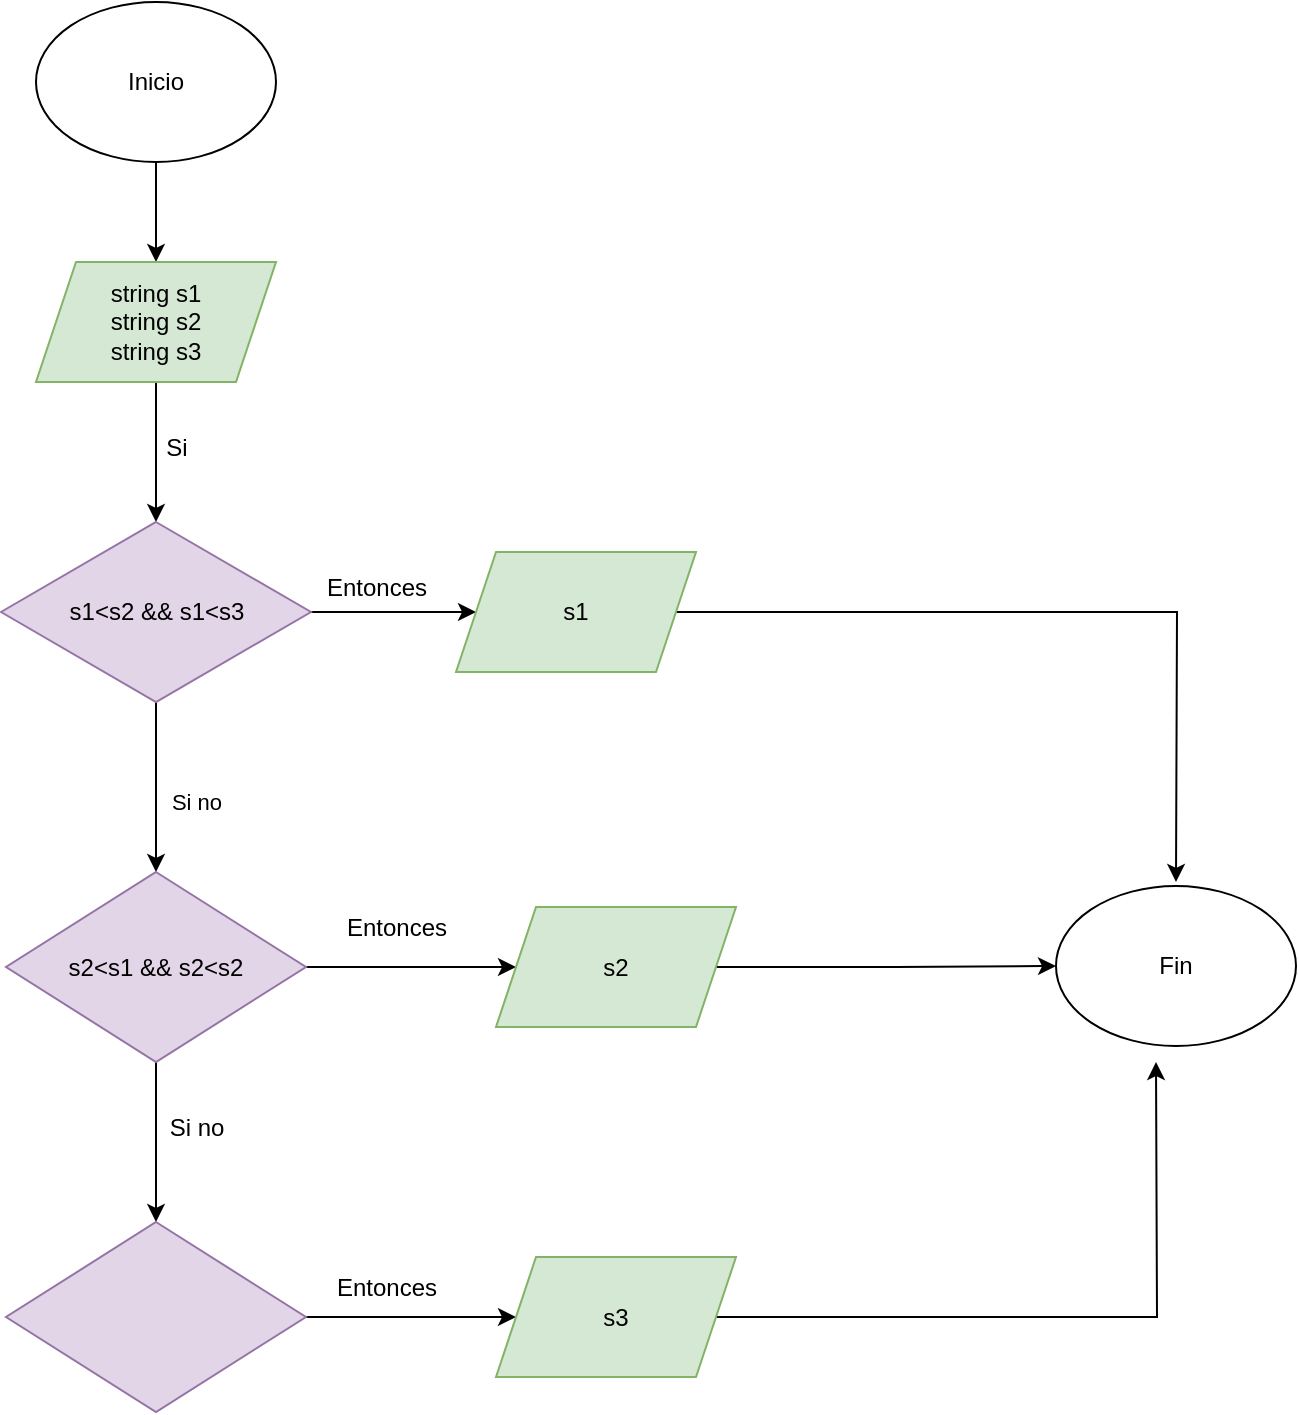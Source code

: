 <mxfile version="24.3.1" type="github">
  <diagram id="C5RBs43oDa-KdzZeNtuy" name="Page-1">
    <mxGraphModel dx="826" dy="429" grid="1" gridSize="10" guides="1" tooltips="1" connect="1" arrows="1" fold="1" page="1" pageScale="1" pageWidth="827" pageHeight="1169" math="0" shadow="0">
      <root>
        <mxCell id="WIyWlLk6GJQsqaUBKTNV-0" />
        <mxCell id="WIyWlLk6GJQsqaUBKTNV-1" parent="WIyWlLk6GJQsqaUBKTNV-0" />
        <mxCell id="N2ZuSB3VbdTyRR_g3S7O-2" value="" style="edgeStyle=orthogonalEdgeStyle;rounded=0;orthogonalLoop=1;jettySize=auto;html=1;" parent="WIyWlLk6GJQsqaUBKTNV-1" source="N2ZuSB3VbdTyRR_g3S7O-0" edge="1">
          <mxGeometry relative="1" as="geometry">
            <mxPoint x="580" y="200" as="targetPoint" />
          </mxGeometry>
        </mxCell>
        <mxCell id="N2ZuSB3VbdTyRR_g3S7O-0" value="Inicio" style="ellipse;whiteSpace=wrap;html=1;" parent="WIyWlLk6GJQsqaUBKTNV-1" vertex="1">
          <mxGeometry x="520" y="70" width="120" height="80" as="geometry" />
        </mxCell>
        <mxCell id="N2ZuSB3VbdTyRR_g3S7O-6" value="" style="edgeStyle=orthogonalEdgeStyle;rounded=0;orthogonalLoop=1;jettySize=auto;html=1;" parent="WIyWlLk6GJQsqaUBKTNV-1" source="N2ZuSB3VbdTyRR_g3S7O-1" target="N2ZuSB3VbdTyRR_g3S7O-5" edge="1">
          <mxGeometry relative="1" as="geometry" />
        </mxCell>
        <mxCell id="N2ZuSB3VbdTyRR_g3S7O-1" value="string s1&lt;div&gt;string s2&lt;/div&gt;&lt;div&gt;string s3&lt;/div&gt;" style="shape=parallelogram;perimeter=parallelogramPerimeter;whiteSpace=wrap;html=1;fixedSize=1;fillColor=#d5e8d4;strokeColor=#82b366;" parent="WIyWlLk6GJQsqaUBKTNV-1" vertex="1">
          <mxGeometry x="520" y="200" width="120" height="60" as="geometry" />
        </mxCell>
        <mxCell id="N2ZuSB3VbdTyRR_g3S7O-9" value="" style="edgeStyle=orthogonalEdgeStyle;rounded=0;orthogonalLoop=1;jettySize=auto;html=1;" parent="WIyWlLk6GJQsqaUBKTNV-1" source="N2ZuSB3VbdTyRR_g3S7O-5" target="N2ZuSB3VbdTyRR_g3S7O-8" edge="1">
          <mxGeometry relative="1" as="geometry" />
        </mxCell>
        <mxCell id="N2ZuSB3VbdTyRR_g3S7O-12" value="" style="edgeStyle=orthogonalEdgeStyle;rounded=0;orthogonalLoop=1;jettySize=auto;html=1;" parent="WIyWlLk6GJQsqaUBKTNV-1" source="N2ZuSB3VbdTyRR_g3S7O-5" target="N2ZuSB3VbdTyRR_g3S7O-11" edge="1">
          <mxGeometry relative="1" as="geometry" />
        </mxCell>
        <mxCell id="N2ZuSB3VbdTyRR_g3S7O-13" value="Si no" style="edgeLabel;html=1;align=center;verticalAlign=middle;resizable=0;points=[];" parent="N2ZuSB3VbdTyRR_g3S7O-12" vertex="1" connectable="0">
          <mxGeometry x="-0.058" y="8" relative="1" as="geometry">
            <mxPoint x="12" y="10" as="offset" />
          </mxGeometry>
        </mxCell>
        <mxCell id="N2ZuSB3VbdTyRR_g3S7O-5" value="s1&amp;lt;s2 &amp;amp;&amp;amp; s1&amp;lt;s3" style="rhombus;whiteSpace=wrap;html=1;fillColor=#e1d5e7;strokeColor=#9673a6;" parent="WIyWlLk6GJQsqaUBKTNV-1" vertex="1">
          <mxGeometry x="502.5" y="330" width="155" height="90" as="geometry" />
        </mxCell>
        <mxCell id="N2ZuSB3VbdTyRR_g3S7O-7" value="Si" style="text;html=1;align=center;verticalAlign=middle;resizable=0;points=[];autosize=1;strokeColor=none;fillColor=none;" parent="WIyWlLk6GJQsqaUBKTNV-1" vertex="1">
          <mxGeometry x="575" y="278" width="30" height="30" as="geometry" />
        </mxCell>
        <mxCell id="N2ZuSB3VbdTyRR_g3S7O-31" style="edgeStyle=orthogonalEdgeStyle;rounded=0;orthogonalLoop=1;jettySize=auto;html=1;" parent="WIyWlLk6GJQsqaUBKTNV-1" source="N2ZuSB3VbdTyRR_g3S7O-8" edge="1">
          <mxGeometry relative="1" as="geometry">
            <mxPoint x="1090" y="510" as="targetPoint" />
          </mxGeometry>
        </mxCell>
        <mxCell id="N2ZuSB3VbdTyRR_g3S7O-8" value="s1" style="shape=parallelogram;perimeter=parallelogramPerimeter;whiteSpace=wrap;html=1;fixedSize=1;fillColor=#d5e8d4;strokeColor=#82b366;" parent="WIyWlLk6GJQsqaUBKTNV-1" vertex="1">
          <mxGeometry x="730" y="345" width="120" height="60" as="geometry" />
        </mxCell>
        <mxCell id="N2ZuSB3VbdTyRR_g3S7O-10" value="Entonces" style="text;html=1;align=center;verticalAlign=middle;resizable=0;points=[];autosize=1;strokeColor=none;fillColor=none;" parent="WIyWlLk6GJQsqaUBKTNV-1" vertex="1">
          <mxGeometry x="655" y="348" width="70" height="30" as="geometry" />
        </mxCell>
        <mxCell id="N2ZuSB3VbdTyRR_g3S7O-15" value="" style="edgeStyle=orthogonalEdgeStyle;rounded=0;orthogonalLoop=1;jettySize=auto;html=1;" parent="WIyWlLk6GJQsqaUBKTNV-1" source="N2ZuSB3VbdTyRR_g3S7O-11" target="N2ZuSB3VbdTyRR_g3S7O-14" edge="1">
          <mxGeometry relative="1" as="geometry" />
        </mxCell>
        <mxCell id="N2ZuSB3VbdTyRR_g3S7O-19" value="" style="edgeStyle=orthogonalEdgeStyle;rounded=0;orthogonalLoop=1;jettySize=auto;html=1;" parent="WIyWlLk6GJQsqaUBKTNV-1" source="N2ZuSB3VbdTyRR_g3S7O-11" target="N2ZuSB3VbdTyRR_g3S7O-18" edge="1">
          <mxGeometry relative="1" as="geometry" />
        </mxCell>
        <mxCell id="N2ZuSB3VbdTyRR_g3S7O-11" value="s2&amp;lt;s1 &amp;amp;&amp;amp; s2&amp;lt;s2" style="rhombus;whiteSpace=wrap;html=1;fillColor=#e1d5e7;strokeColor=#9673a6;" parent="WIyWlLk6GJQsqaUBKTNV-1" vertex="1">
          <mxGeometry x="505" y="505" width="150" height="95" as="geometry" />
        </mxCell>
        <mxCell id="N2ZuSB3VbdTyRR_g3S7O-29" style="edgeStyle=orthogonalEdgeStyle;rounded=0;orthogonalLoop=1;jettySize=auto;html=1;entryX=0;entryY=0.5;entryDx=0;entryDy=0;" parent="WIyWlLk6GJQsqaUBKTNV-1" source="N2ZuSB3VbdTyRR_g3S7O-14" target="N2ZuSB3VbdTyRR_g3S7O-28" edge="1">
          <mxGeometry relative="1" as="geometry" />
        </mxCell>
        <mxCell id="N2ZuSB3VbdTyRR_g3S7O-14" value="s2" style="shape=parallelogram;perimeter=parallelogramPerimeter;whiteSpace=wrap;html=1;fixedSize=1;fillColor=#d5e8d4;strokeColor=#82b366;" parent="WIyWlLk6GJQsqaUBKTNV-1" vertex="1">
          <mxGeometry x="750" y="522.5" width="120" height="60" as="geometry" />
        </mxCell>
        <mxCell id="N2ZuSB3VbdTyRR_g3S7O-23" value="" style="edgeStyle=orthogonalEdgeStyle;rounded=0;orthogonalLoop=1;jettySize=auto;html=1;" parent="WIyWlLk6GJQsqaUBKTNV-1" source="N2ZuSB3VbdTyRR_g3S7O-18" target="N2ZuSB3VbdTyRR_g3S7O-22" edge="1">
          <mxGeometry relative="1" as="geometry" />
        </mxCell>
        <mxCell id="N2ZuSB3VbdTyRR_g3S7O-18" value="" style="rhombus;whiteSpace=wrap;html=1;fillColor=#e1d5e7;strokeColor=#9673a6;" parent="WIyWlLk6GJQsqaUBKTNV-1" vertex="1">
          <mxGeometry x="505" y="680" width="150" height="95" as="geometry" />
        </mxCell>
        <mxCell id="N2ZuSB3VbdTyRR_g3S7O-20" value="Si no" style="text;html=1;align=center;verticalAlign=middle;resizable=0;points=[];autosize=1;strokeColor=none;fillColor=none;" parent="WIyWlLk6GJQsqaUBKTNV-1" vertex="1">
          <mxGeometry x="575" y="618" width="50" height="30" as="geometry" />
        </mxCell>
        <mxCell id="N2ZuSB3VbdTyRR_g3S7O-30" style="edgeStyle=orthogonalEdgeStyle;rounded=0;orthogonalLoop=1;jettySize=auto;html=1;" parent="WIyWlLk6GJQsqaUBKTNV-1" source="N2ZuSB3VbdTyRR_g3S7O-22" edge="1">
          <mxGeometry relative="1" as="geometry">
            <mxPoint x="1080" y="600.0" as="targetPoint" />
          </mxGeometry>
        </mxCell>
        <mxCell id="N2ZuSB3VbdTyRR_g3S7O-22" value="s3" style="shape=parallelogram;perimeter=parallelogramPerimeter;whiteSpace=wrap;html=1;fixedSize=1;fillColor=#d5e8d4;strokeColor=#82b366;" parent="WIyWlLk6GJQsqaUBKTNV-1" vertex="1">
          <mxGeometry x="750" y="697.5" width="120" height="60" as="geometry" />
        </mxCell>
        <mxCell id="N2ZuSB3VbdTyRR_g3S7O-24" value="Entonces" style="text;html=1;align=center;verticalAlign=middle;resizable=0;points=[];autosize=1;strokeColor=none;fillColor=none;" parent="WIyWlLk6GJQsqaUBKTNV-1" vertex="1">
          <mxGeometry x="660" y="697.5" width="70" height="30" as="geometry" />
        </mxCell>
        <mxCell id="N2ZuSB3VbdTyRR_g3S7O-25" value="Entonces" style="text;html=1;align=center;verticalAlign=middle;resizable=0;points=[];autosize=1;strokeColor=none;fillColor=none;" parent="WIyWlLk6GJQsqaUBKTNV-1" vertex="1">
          <mxGeometry x="665" y="518" width="70" height="30" as="geometry" />
        </mxCell>
        <mxCell id="N2ZuSB3VbdTyRR_g3S7O-28" value="Fin" style="ellipse;whiteSpace=wrap;html=1;" parent="WIyWlLk6GJQsqaUBKTNV-1" vertex="1">
          <mxGeometry x="1030" y="512" width="120" height="80" as="geometry" />
        </mxCell>
      </root>
    </mxGraphModel>
  </diagram>
</mxfile>
